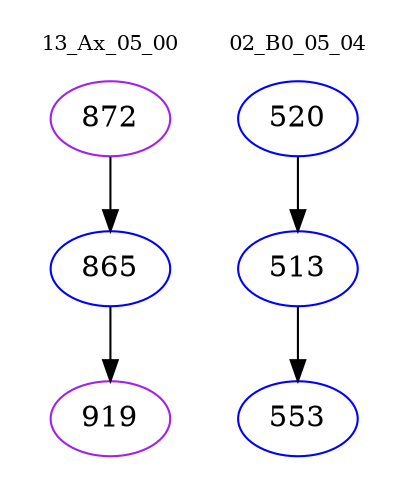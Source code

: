 digraph{
subgraph cluster_0 {
color = white
label = "13_Ax_05_00";
fontsize=10;
T0_872 [label="872", color="purple"]
T0_872 -> T0_865 [color="black"]
T0_865 [label="865", color="blue"]
T0_865 -> T0_919 [color="black"]
T0_919 [label="919", color="purple"]
}
subgraph cluster_1 {
color = white
label = "02_B0_05_04";
fontsize=10;
T1_520 [label="520", color="blue"]
T1_520 -> T1_513 [color="black"]
T1_513 [label="513", color="blue"]
T1_513 -> T1_553 [color="black"]
T1_553 [label="553", color="blue"]
}
}
